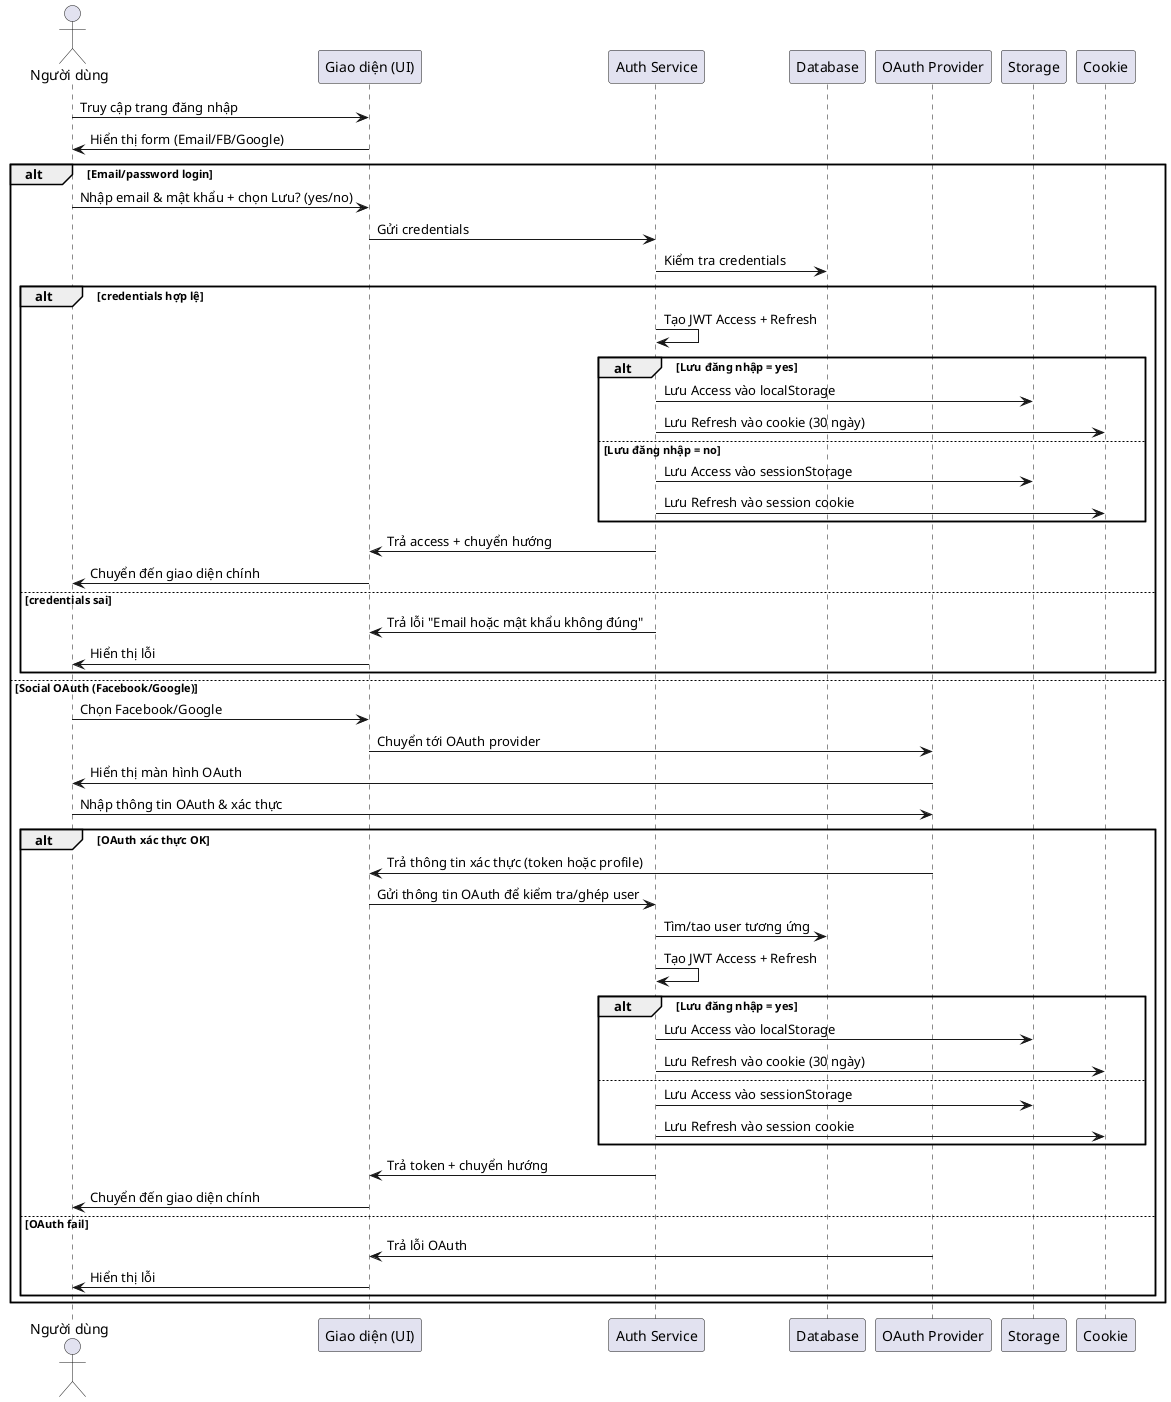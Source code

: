 @startuml
actor "Người dùng" as User
participant "Giao diện (UI)" as UI
participant "Auth Service" as Auth
participant "Database" as DB
participant "OAuth Provider" as OAuth
participant "Storage" as Storage
participant "Cookie" as Cookie

User -> UI: Truy cập trang đăng nhập
UI -> User: Hiển thị form (Email/FB/Google)

alt Email/password login
  User -> UI: Nhập email & mật khẩu + chọn Lưu? (yes/no)
  UI -> Auth: Gửi credentials
  Auth -> DB: Kiểm tra credentials
  alt credentials hợp lệ
    Auth -> Auth: Tạo JWT Access + Refresh
    alt Lưu đăng nhập = yes
      Auth -> Storage: Lưu Access vào localStorage
      Auth -> Cookie: Lưu Refresh vào cookie (30 ngày)
    else Lưu đăng nhập = no
      Auth -> Storage: Lưu Access vào sessionStorage
      Auth -> Cookie: Lưu Refresh vào session cookie
    end
    Auth -> UI: Trả access + chuyển hướng
    UI -> User: Chuyển đến giao diện chính
  else credentials sai
    Auth -> UI: Trả lỗi "Email hoặc mật khẩu không đúng"
    UI -> User: Hiển thị lỗi
  end
else Social OAuth (Facebook/Google)
  User -> UI: Chọn Facebook/Google
  UI -> OAuth: Chuyển tới OAuth provider
  OAuth -> User: Hiển thị màn hình OAuth
  User -> OAuth: Nhập thông tin OAuth & xác thực
  alt OAuth xác thực OK
    OAuth -> UI: Trả thông tin xác thực (token hoặc profile)
    UI -> Auth: Gửi thông tin OAuth để kiểm tra/ghép user
    Auth -> DB: Tìm/tao user tương ứng
    Auth -> Auth: Tạo JWT Access + Refresh
    alt Lưu đăng nhập = yes
      Auth -> Storage: Lưu Access vào localStorage
      Auth -> Cookie: Lưu Refresh vào cookie (30 ngày)
    else
      Auth -> Storage: Lưu Access vào sessionStorage
      Auth -> Cookie: Lưu Refresh vào session cookie
    end
    Auth -> UI: Trả token + chuyển hướng
    UI -> User: Chuyển đến giao diện chính
  else OAuth fail
    OAuth -> UI: Trả lỗi OAuth
    UI -> User: Hiển thị lỗi
  end
end
@enduml